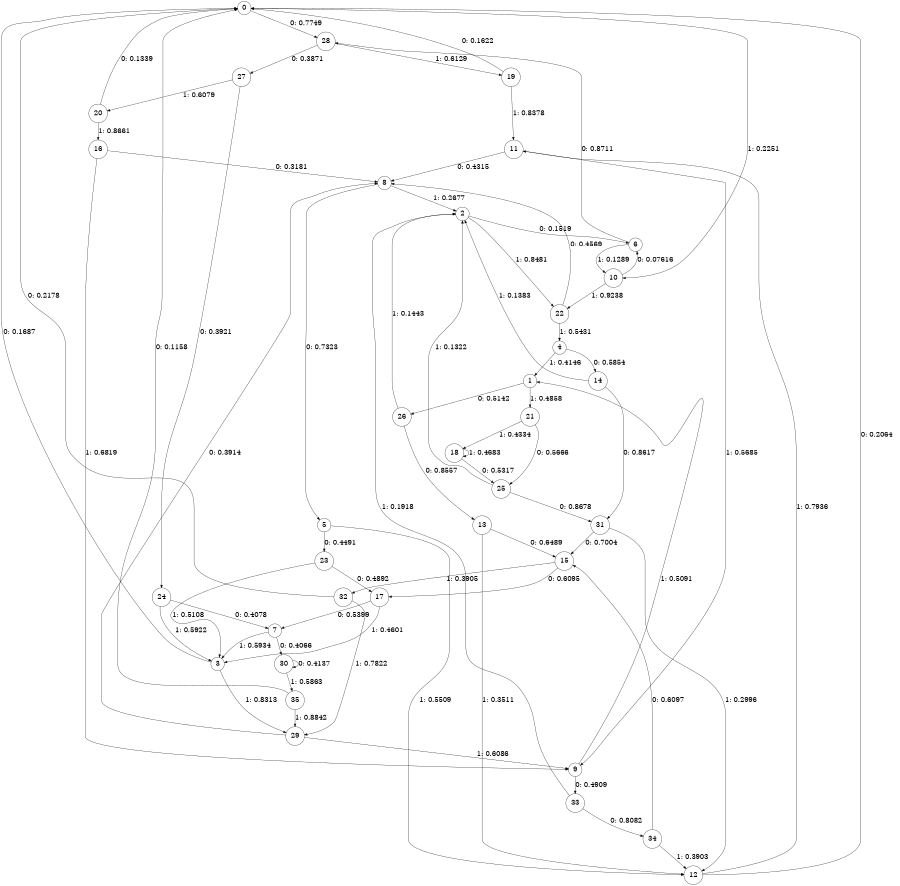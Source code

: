 digraph "ch2randomL7" {
size = "6,8.5";
ratio = "fill";
node [shape = circle];
node [fontsize = 24];
edge [fontsize = 24];
0 -> 28 [label = "0: 0.7749   "];
0 -> 10 [label = "1: 0.2251   "];
1 -> 26 [label = "0: 0.5142   "];
1 -> 21 [label = "1: 0.4858   "];
2 -> 6 [label = "0: 0.1519   "];
2 -> 22 [label = "1: 0.8481   "];
3 -> 0 [label = "0: 0.1687   "];
3 -> 29 [label = "1: 0.8313   "];
4 -> 14 [label = "0: 0.5854   "];
4 -> 1 [label = "1: 0.4146   "];
5 -> 23 [label = "0: 0.4491   "];
5 -> 12 [label = "1: 0.5509   "];
6 -> 28 [label = "0: 0.8711   "];
6 -> 10 [label = "1: 0.1289   "];
7 -> 30 [label = "0: 0.4066   "];
7 -> 3 [label = "1: 0.5934   "];
8 -> 5 [label = "0: 0.7323   "];
8 -> 2 [label = "1: 0.2677   "];
9 -> 33 [label = "0: 0.4909   "];
9 -> 1 [label = "1: 0.5091   "];
10 -> 6 [label = "0: 0.07616  "];
10 -> 22 [label = "1: 0.9238   "];
11 -> 8 [label = "0: 0.4315   "];
11 -> 9 [label = "1: 0.5685   "];
12 -> 0 [label = "0: 0.2064   "];
12 -> 11 [label = "1: 0.7936   "];
13 -> 15 [label = "0: 0.6489   "];
13 -> 12 [label = "1: 0.3511   "];
14 -> 31 [label = "0: 0.8617   "];
14 -> 2 [label = "1: 0.1383   "];
15 -> 17 [label = "0: 0.6095   "];
15 -> 32 [label = "1: 0.3905   "];
16 -> 8 [label = "0: 0.3181   "];
16 -> 9 [label = "1: 0.6819   "];
17 -> 7 [label = "0: 0.5399   "];
17 -> 3 [label = "1: 0.4601   "];
18 -> 25 [label = "0: 0.5317   "];
18 -> 18 [label = "1: 0.4683   "];
19 -> 0 [label = "0: 0.1622   "];
19 -> 11 [label = "1: 0.8378   "];
20 -> 0 [label = "0: 0.1339   "];
20 -> 16 [label = "1: 0.8661   "];
21 -> 25 [label = "0: 0.5666   "];
21 -> 18 [label = "1: 0.4334   "];
22 -> 8 [label = "0: 0.4569   "];
22 -> 4 [label = "1: 0.5431   "];
23 -> 17 [label = "0: 0.4892   "];
23 -> 3 [label = "1: 0.5108   "];
24 -> 7 [label = "0: 0.4078   "];
24 -> 3 [label = "1: 0.5922   "];
25 -> 31 [label = "0: 0.8678   "];
25 -> 2 [label = "1: 0.1322   "];
26 -> 13 [label = "0: 0.8557   "];
26 -> 2 [label = "1: 0.1443   "];
27 -> 24 [label = "0: 0.3921   "];
27 -> 20 [label = "1: 0.6079   "];
28 -> 27 [label = "0: 0.3871   "];
28 -> 19 [label = "1: 0.6129   "];
29 -> 8 [label = "0: 0.3914   "];
29 -> 9 [label = "1: 0.6086   "];
30 -> 30 [label = "0: 0.4137   "];
30 -> 35 [label = "1: 0.5863   "];
31 -> 15 [label = "0: 0.7004   "];
31 -> 12 [label = "1: 0.2996   "];
32 -> 0 [label = "0: 0.2178   "];
32 -> 29 [label = "1: 0.7822   "];
33 -> 34 [label = "0: 0.8082   "];
33 -> 2 [label = "1: 0.1918   "];
34 -> 15 [label = "0: 0.6097   "];
34 -> 12 [label = "1: 0.3903   "];
35 -> 0 [label = "0: 0.1158   "];
35 -> 29 [label = "1: 0.8842   "];
}